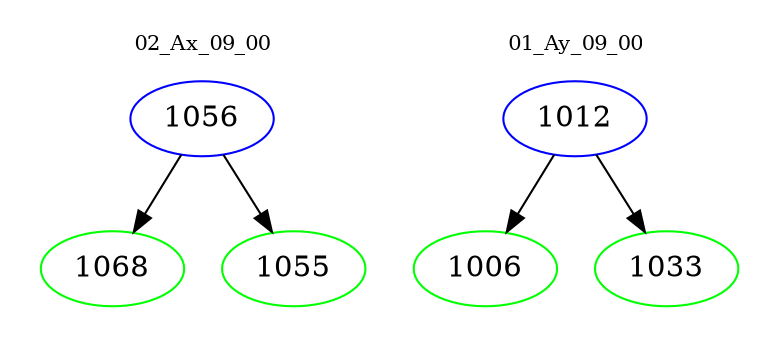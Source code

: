 digraph{
subgraph cluster_0 {
color = white
label = "02_Ax_09_00";
fontsize=10;
T0_1056 [label="1056", color="blue"]
T0_1056 -> T0_1068 [color="black"]
T0_1068 [label="1068", color="green"]
T0_1056 -> T0_1055 [color="black"]
T0_1055 [label="1055", color="green"]
}
subgraph cluster_1 {
color = white
label = "01_Ay_09_00";
fontsize=10;
T1_1012 [label="1012", color="blue"]
T1_1012 -> T1_1006 [color="black"]
T1_1006 [label="1006", color="green"]
T1_1012 -> T1_1033 [color="black"]
T1_1033 [label="1033", color="green"]
}
}

